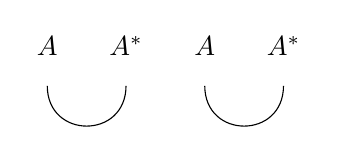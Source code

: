 \begin{tikzpicture}
	\begin{pgfonlayer}{nodelayer}
		\node [style=none] (0) at (-1, 0) {};
		\node [style=none] (1) at (0, 0) {};
		\node [style=none] (2) at (1, 0) {};
		\node [style=none] (3) at (2, 0) {};
		\node [style=none] (4) at (-1, 0.5) {$A$};
		\node [style=none] (5) at (0, 0.5) {$A^*$};
		\node [style=none] (6) at (1, 0.5) {$A$};
		\node [style=none] (7) at (2, 0.5) {$A^*$};
	\end{pgfonlayer}
	\begin{pgfonlayer}{edgelayer}
		\draw [bend right=90, looseness=1.75] (0.center) to (1.center);
		\draw [bend right=90, looseness=1.75] (2.center) to (3.center);
	\end{pgfonlayer}
\end{tikzpicture}
